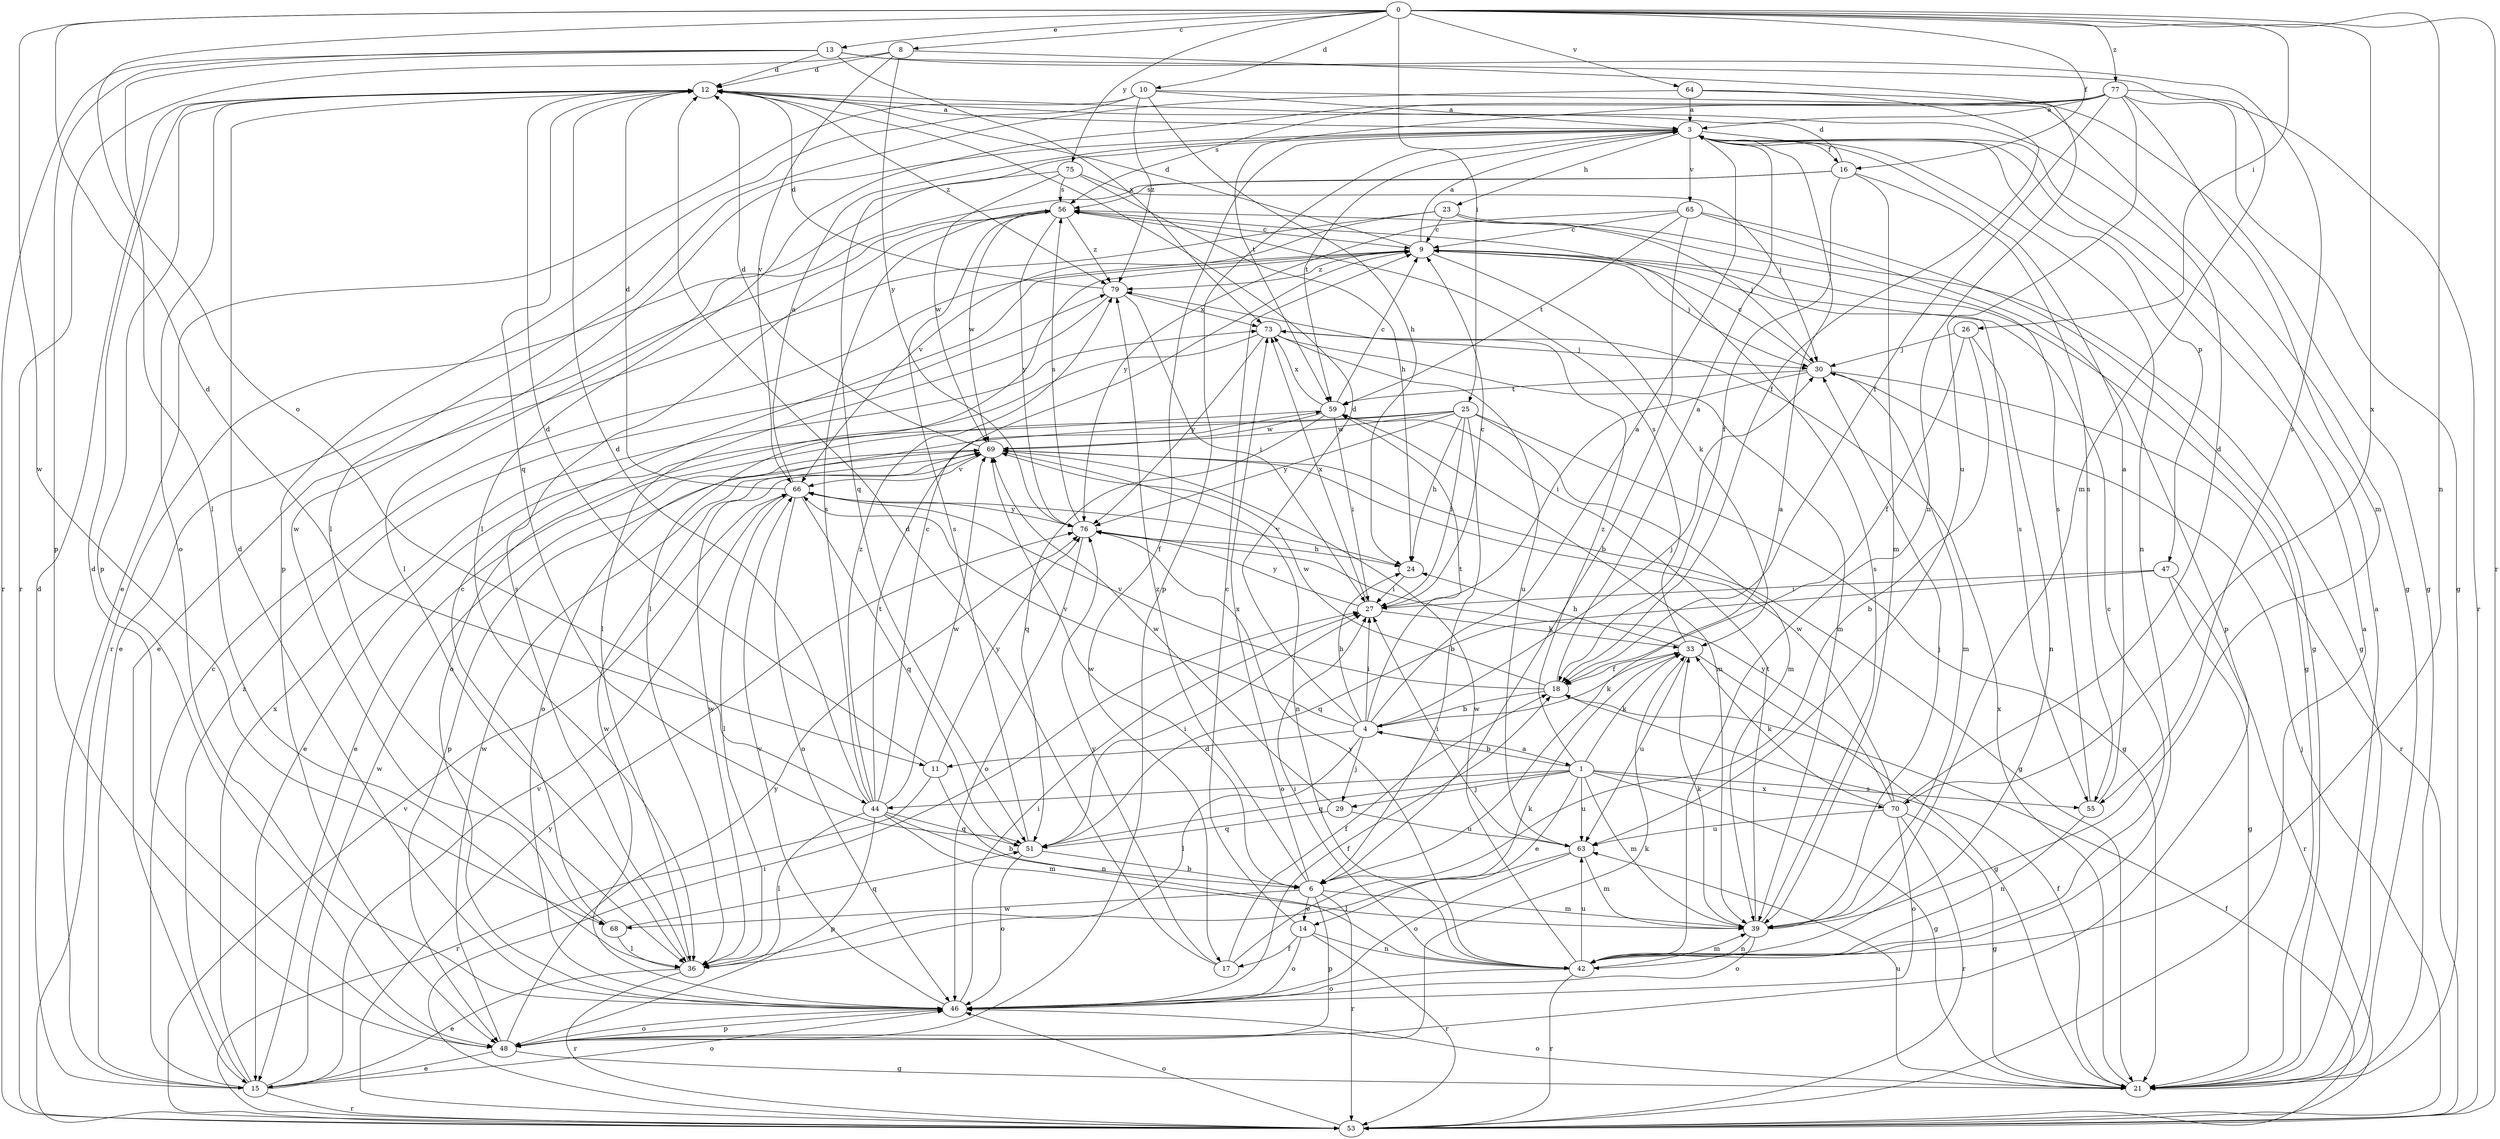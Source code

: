 strict digraph  {
0;
1;
3;
4;
6;
8;
9;
10;
11;
12;
13;
14;
15;
16;
17;
18;
21;
23;
24;
25;
26;
27;
29;
30;
33;
36;
39;
42;
44;
46;
47;
48;
51;
53;
55;
56;
59;
63;
64;
65;
66;
68;
69;
70;
73;
75;
76;
77;
79;
0 -> 8  [label=c];
0 -> 10  [label=d];
0 -> 11  [label=d];
0 -> 13  [label=e];
0 -> 16  [label=f];
0 -> 25  [label=i];
0 -> 26  [label=i];
0 -> 42  [label=n];
0 -> 44  [label=o];
0 -> 53  [label=r];
0 -> 64  [label=v];
0 -> 68  [label=w];
0 -> 70  [label=x];
0 -> 75  [label=y];
0 -> 77  [label=z];
1 -> 4  [label=b];
1 -> 14  [label=e];
1 -> 21  [label=g];
1 -> 29  [label=j];
1 -> 33  [label=k];
1 -> 39  [label=m];
1 -> 44  [label=o];
1 -> 51  [label=q];
1 -> 55  [label=s];
1 -> 63  [label=u];
1 -> 70  [label=x];
1 -> 79  [label=z];
3 -> 16  [label=f];
3 -> 17  [label=f];
3 -> 23  [label=h];
3 -> 42  [label=n];
3 -> 47  [label=p];
3 -> 48  [label=p];
3 -> 51  [label=q];
3 -> 59  [label=t];
3 -> 65  [label=v];
3 -> 68  [label=w];
4 -> 1  [label=a];
4 -> 3  [label=a];
4 -> 11  [label=d];
4 -> 12  [label=d];
4 -> 24  [label=h];
4 -> 27  [label=i];
4 -> 29  [label=j];
4 -> 30  [label=j];
4 -> 33  [label=k];
4 -> 36  [label=l];
4 -> 59  [label=t];
4 -> 66  [label=v];
6 -> 3  [label=a];
6 -> 14  [label=e];
6 -> 39  [label=m];
6 -> 48  [label=p];
6 -> 53  [label=r];
6 -> 68  [label=w];
6 -> 69  [label=w];
6 -> 73  [label=x];
6 -> 79  [label=z];
8 -> 12  [label=d];
8 -> 42  [label=n];
8 -> 53  [label=r];
8 -> 66  [label=v];
8 -> 76  [label=y];
9 -> 3  [label=a];
9 -> 12  [label=d];
9 -> 21  [label=g];
9 -> 30  [label=j];
9 -> 33  [label=k];
9 -> 36  [label=l];
9 -> 55  [label=s];
9 -> 79  [label=z];
10 -> 3  [label=a];
10 -> 15  [label=e];
10 -> 21  [label=g];
10 -> 24  [label=h];
10 -> 48  [label=p];
10 -> 79  [label=z];
11 -> 12  [label=d];
11 -> 42  [label=n];
11 -> 53  [label=r];
11 -> 76  [label=y];
12 -> 3  [label=a];
12 -> 46  [label=o];
12 -> 48  [label=p];
12 -> 51  [label=q];
12 -> 79  [label=z];
13 -> 12  [label=d];
13 -> 36  [label=l];
13 -> 39  [label=m];
13 -> 48  [label=p];
13 -> 53  [label=r];
13 -> 55  [label=s];
13 -> 73  [label=x];
14 -> 9  [label=c];
14 -> 17  [label=f];
14 -> 42  [label=n];
14 -> 46  [label=o];
14 -> 53  [label=r];
15 -> 9  [label=c];
15 -> 12  [label=d];
15 -> 46  [label=o];
15 -> 53  [label=r];
15 -> 66  [label=v];
15 -> 69  [label=w];
15 -> 73  [label=x];
15 -> 79  [label=z];
16 -> 12  [label=d];
16 -> 18  [label=f];
16 -> 36  [label=l];
16 -> 39  [label=m];
16 -> 55  [label=s];
16 -> 56  [label=s];
17 -> 12  [label=d];
17 -> 18  [label=f];
17 -> 33  [label=k];
17 -> 76  [label=y];
18 -> 3  [label=a];
18 -> 4  [label=b];
18 -> 66  [label=v];
18 -> 69  [label=w];
21 -> 3  [label=a];
21 -> 18  [label=f];
21 -> 46  [label=o];
21 -> 63  [label=u];
21 -> 73  [label=x];
23 -> 9  [label=c];
23 -> 15  [label=e];
23 -> 21  [label=g];
23 -> 30  [label=j];
23 -> 66  [label=v];
24 -> 27  [label=i];
24 -> 66  [label=v];
25 -> 6  [label=b];
25 -> 15  [label=e];
25 -> 21  [label=g];
25 -> 24  [label=h];
25 -> 27  [label=i];
25 -> 39  [label=m];
25 -> 46  [label=o];
25 -> 69  [label=w];
25 -> 76  [label=y];
26 -> 6  [label=b];
26 -> 18  [label=f];
26 -> 30  [label=j];
26 -> 42  [label=n];
27 -> 9  [label=c];
27 -> 33  [label=k];
27 -> 73  [label=x];
27 -> 76  [label=y];
29 -> 51  [label=q];
29 -> 63  [label=u];
29 -> 69  [label=w];
30 -> 9  [label=c];
30 -> 27  [label=i];
30 -> 39  [label=m];
30 -> 53  [label=r];
30 -> 59  [label=t];
33 -> 18  [label=f];
33 -> 21  [label=g];
33 -> 24  [label=h];
33 -> 56  [label=s];
33 -> 63  [label=u];
36 -> 15  [label=e];
36 -> 53  [label=r];
36 -> 56  [label=s];
36 -> 69  [label=w];
39 -> 30  [label=j];
39 -> 33  [label=k];
39 -> 42  [label=n];
39 -> 46  [label=o];
39 -> 56  [label=s];
39 -> 59  [label=t];
42 -> 9  [label=c];
42 -> 27  [label=i];
42 -> 39  [label=m];
42 -> 46  [label=o];
42 -> 53  [label=r];
42 -> 63  [label=u];
42 -> 69  [label=w];
42 -> 76  [label=y];
44 -> 6  [label=b];
44 -> 9  [label=c];
44 -> 12  [label=d];
44 -> 36  [label=l];
44 -> 39  [label=m];
44 -> 48  [label=p];
44 -> 51  [label=q];
44 -> 56  [label=s];
44 -> 59  [label=t];
44 -> 69  [label=w];
44 -> 79  [label=z];
46 -> 12  [label=d];
46 -> 18  [label=f];
46 -> 27  [label=i];
46 -> 48  [label=p];
46 -> 66  [label=v];
46 -> 69  [label=w];
47 -> 21  [label=g];
47 -> 27  [label=i];
47 -> 51  [label=q];
47 -> 53  [label=r];
48 -> 12  [label=d];
48 -> 15  [label=e];
48 -> 21  [label=g];
48 -> 33  [label=k];
48 -> 46  [label=o];
48 -> 69  [label=w];
48 -> 76  [label=y];
51 -> 6  [label=b];
51 -> 27  [label=i];
51 -> 46  [label=o];
51 -> 56  [label=s];
53 -> 3  [label=a];
53 -> 18  [label=f];
53 -> 27  [label=i];
53 -> 30  [label=j];
53 -> 46  [label=o];
53 -> 66  [label=v];
53 -> 76  [label=y];
55 -> 3  [label=a];
55 -> 42  [label=n];
55 -> 56  [label=s];
56 -> 9  [label=c];
56 -> 15  [label=e];
56 -> 69  [label=w];
56 -> 76  [label=y];
56 -> 79  [label=z];
59 -> 9  [label=c];
59 -> 15  [label=e];
59 -> 27  [label=i];
59 -> 39  [label=m];
59 -> 51  [label=q];
59 -> 69  [label=w];
59 -> 73  [label=x];
63 -> 27  [label=i];
63 -> 36  [label=l];
63 -> 39  [label=m];
63 -> 46  [label=o];
64 -> 3  [label=a];
64 -> 18  [label=f];
64 -> 21  [label=g];
64 -> 36  [label=l];
65 -> 6  [label=b];
65 -> 9  [label=c];
65 -> 21  [label=g];
65 -> 48  [label=p];
65 -> 59  [label=t];
65 -> 76  [label=y];
66 -> 3  [label=a];
66 -> 12  [label=d];
66 -> 36  [label=l];
66 -> 46  [label=o];
66 -> 51  [label=q];
66 -> 76  [label=y];
68 -> 9  [label=c];
68 -> 36  [label=l];
68 -> 51  [label=q];
69 -> 12  [label=d];
69 -> 21  [label=g];
69 -> 42  [label=n];
69 -> 48  [label=p];
69 -> 66  [label=v];
70 -> 12  [label=d];
70 -> 21  [label=g];
70 -> 33  [label=k];
70 -> 46  [label=o];
70 -> 53  [label=r];
70 -> 63  [label=u];
70 -> 69  [label=w];
70 -> 76  [label=y];
73 -> 30  [label=j];
73 -> 39  [label=m];
73 -> 46  [label=o];
73 -> 63  [label=u];
73 -> 76  [label=y];
75 -> 24  [label=h];
75 -> 30  [label=j];
75 -> 53  [label=r];
75 -> 56  [label=s];
75 -> 69  [label=w];
76 -> 24  [label=h];
76 -> 46  [label=o];
76 -> 56  [label=s];
77 -> 3  [label=a];
77 -> 18  [label=f];
77 -> 21  [label=g];
77 -> 36  [label=l];
77 -> 39  [label=m];
77 -> 53  [label=r];
77 -> 56  [label=s];
77 -> 59  [label=t];
77 -> 63  [label=u];
79 -> 12  [label=d];
79 -> 27  [label=i];
79 -> 36  [label=l];
79 -> 73  [label=x];
}
